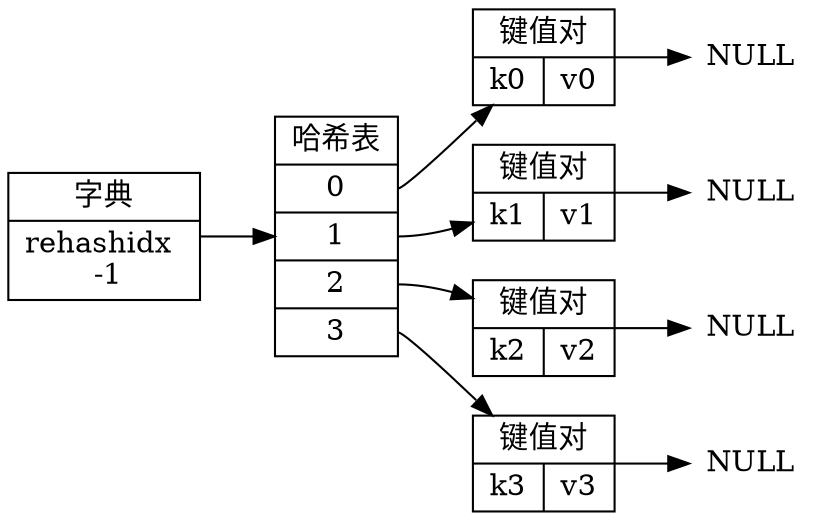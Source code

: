 digraph {

    rankdir = LR;

    //

    node [shape = record];

    dict [label = "字典| rehashidx \n -1"];

    old_hash [label = "哈希表 | <0> 0 | <1> 1 | <2> 2 | <3> 3 "];

    kv0 [label = "键值对 | { k0 | v0 }"];
    kv1 [label = "键值对 | { k1 | v1 }"];
    kv2 [label = "键值对 | { k2 | v2 }"];
    kv3 [label = "键值对 | { k3 | v3 }"];

    //

    node [shape = plaintext, label = "NULL"];

    oldnull0;
    oldnull1;
    oldnull2;
    oldnull3;

    //

    dict -> old_hash;

    old_hash:0 -> kv0 -> oldnull0;
    old_hash:1 -> kv1 -> oldnull1;
    old_hash:2 -> kv2 -> oldnull2;
    old_hash:3 -> kv3 -> oldnull3;
}
